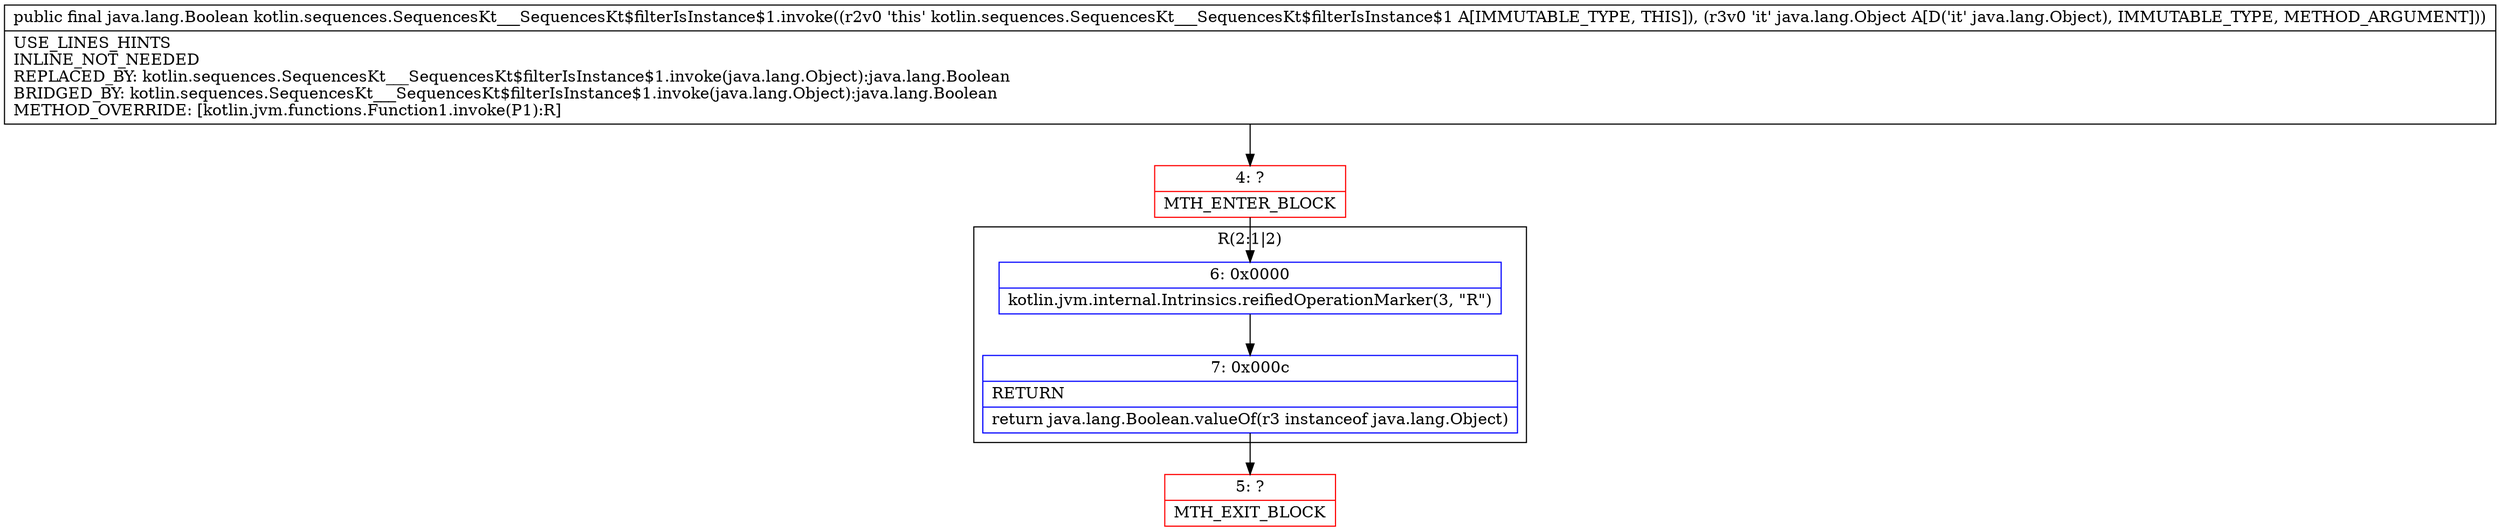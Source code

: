digraph "CFG forkotlin.sequences.SequencesKt___SequencesKt$filterIsInstance$1.invoke(Ljava\/lang\/Object;)Ljava\/lang\/Boolean;" {
subgraph cluster_Region_1070670780 {
label = "R(2:1|2)";
node [shape=record,color=blue];
Node_6 [shape=record,label="{6\:\ 0x0000|kotlin.jvm.internal.Intrinsics.reifiedOperationMarker(3, \"R\")\l}"];
Node_7 [shape=record,label="{7\:\ 0x000c|RETURN\l|return java.lang.Boolean.valueOf(r3 instanceof java.lang.Object)\l}"];
}
Node_4 [shape=record,color=red,label="{4\:\ ?|MTH_ENTER_BLOCK\l}"];
Node_5 [shape=record,color=red,label="{5\:\ ?|MTH_EXIT_BLOCK\l}"];
MethodNode[shape=record,label="{public final java.lang.Boolean kotlin.sequences.SequencesKt___SequencesKt$filterIsInstance$1.invoke((r2v0 'this' kotlin.sequences.SequencesKt___SequencesKt$filterIsInstance$1 A[IMMUTABLE_TYPE, THIS]), (r3v0 'it' java.lang.Object A[D('it' java.lang.Object), IMMUTABLE_TYPE, METHOD_ARGUMENT]))  | USE_LINES_HINTS\lINLINE_NOT_NEEDED\lREPLACED_BY: kotlin.sequences.SequencesKt___SequencesKt$filterIsInstance$1.invoke(java.lang.Object):java.lang.Boolean\lBRIDGED_BY: kotlin.sequences.SequencesKt___SequencesKt$filterIsInstance$1.invoke(java.lang.Object):java.lang.Boolean\lMETHOD_OVERRIDE: [kotlin.jvm.functions.Function1.invoke(P1):R]\l}"];
MethodNode -> Node_4;Node_6 -> Node_7;
Node_7 -> Node_5;
Node_4 -> Node_6;
}

